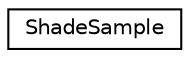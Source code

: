 digraph G
{
  edge [fontname="Helvetica",fontsize="10",labelfontname="Helvetica",labelfontsize="10"];
  node [fontname="Helvetica",fontsize="10",shape=record];
  rankdir=LR;
  Node1 [label="ShadeSample",height=0.2,width=0.4,color="black", fillcolor="white", style="filled",URL="$da/d1b/structShadeSample.html"];
}
